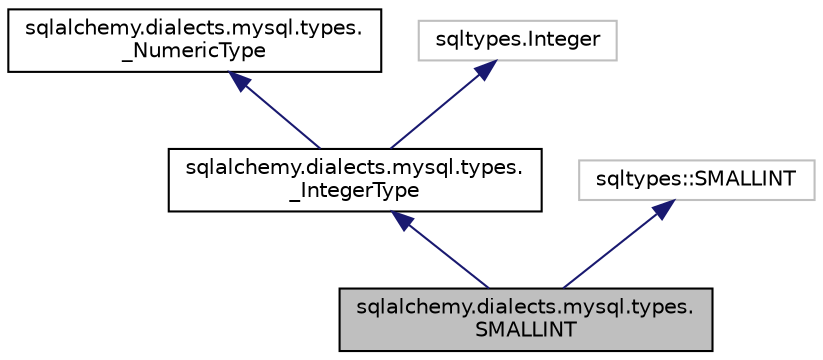digraph "sqlalchemy.dialects.mysql.types.SMALLINT"
{
 // LATEX_PDF_SIZE
  edge [fontname="Helvetica",fontsize="10",labelfontname="Helvetica",labelfontsize="10"];
  node [fontname="Helvetica",fontsize="10",shape=record];
  Node1 [label="sqlalchemy.dialects.mysql.types.\lSMALLINT",height=0.2,width=0.4,color="black", fillcolor="grey75", style="filled", fontcolor="black",tooltip=" "];
  Node2 -> Node1 [dir="back",color="midnightblue",fontsize="10",style="solid",fontname="Helvetica"];
  Node2 [label="sqlalchemy.dialects.mysql.types.\l_IntegerType",height=0.2,width=0.4,color="black", fillcolor="white", style="filled",URL="$classsqlalchemy_1_1dialects_1_1mysql_1_1types_1_1__IntegerType.html",tooltip=" "];
  Node3 -> Node2 [dir="back",color="midnightblue",fontsize="10",style="solid",fontname="Helvetica"];
  Node3 [label="sqlalchemy.dialects.mysql.types.\l_NumericType",height=0.2,width=0.4,color="black", fillcolor="white", style="filled",URL="$classsqlalchemy_1_1dialects_1_1mysql_1_1types_1_1__NumericType.html",tooltip=" "];
  Node4 -> Node2 [dir="back",color="midnightblue",fontsize="10",style="solid",fontname="Helvetica"];
  Node4 [label="sqltypes.Integer",height=0.2,width=0.4,color="grey75", fillcolor="white", style="filled",tooltip=" "];
  Node5 -> Node1 [dir="back",color="midnightblue",fontsize="10",style="solid",fontname="Helvetica"];
  Node5 [label="sqltypes::SMALLINT",height=0.2,width=0.4,color="grey75", fillcolor="white", style="filled",tooltip=" "];
}

